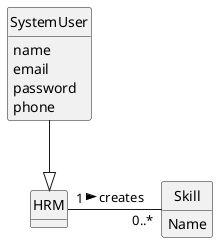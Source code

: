 @startuml
skinparam monochrome true
skinparam packageStyle rectangle
skinparam shadowing false

skinparam classAttributeIconSize 0

hide circle
hide methods


class SystemUser {
    name
    email
    password
    phone

}

class Skill {
    Name
}

class HRM {

}


HRM "1" - "0..*" Skill : creates >
SystemUser --|> HRM

@enduml